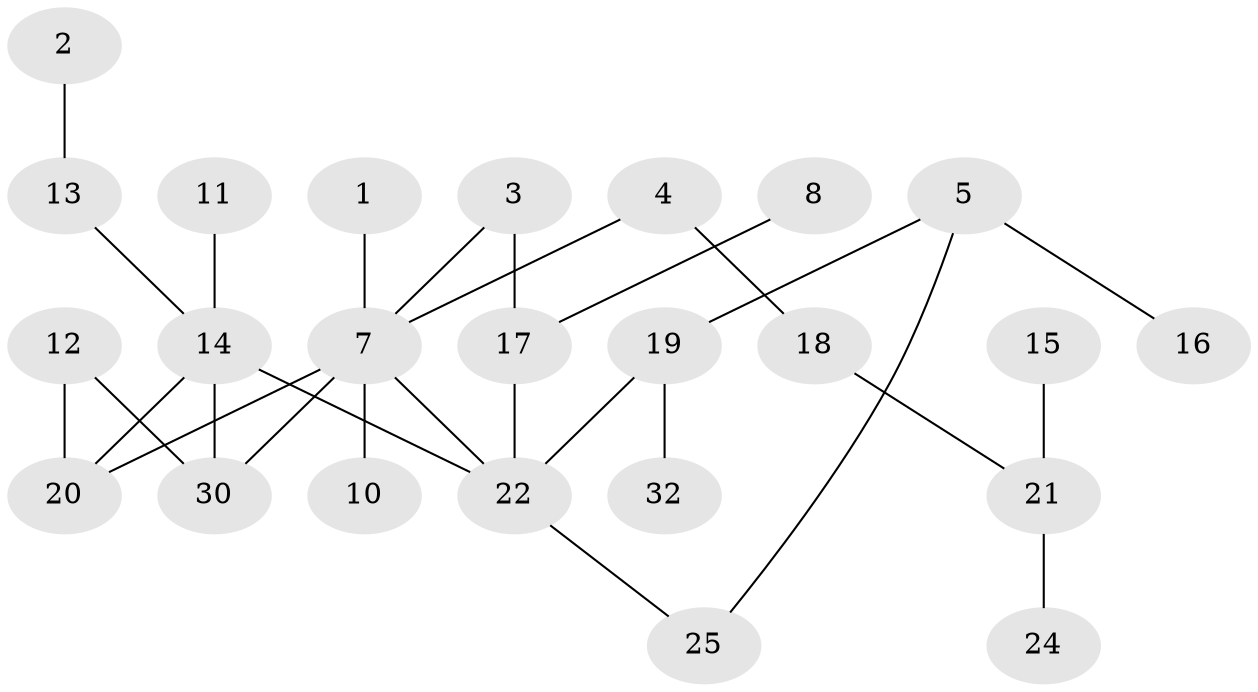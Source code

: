 // original degree distribution, {2: 0.34375, 4: 0.046875, 1: 0.359375, 3: 0.15625, 8: 0.015625, 0: 0.0625, 5: 0.015625}
// Generated by graph-tools (version 1.1) at 2025/49/03/09/25 03:49:13]
// undirected, 24 vertices, 28 edges
graph export_dot {
graph [start="1"]
  node [color=gray90,style=filled];
  1;
  2;
  3;
  4;
  5;
  7;
  8;
  10;
  11;
  12;
  13;
  14;
  15;
  16;
  17;
  18;
  19;
  20;
  21;
  22;
  24;
  25;
  30;
  32;
  1 -- 7 [weight=1.0];
  2 -- 13 [weight=1.0];
  3 -- 7 [weight=1.0];
  3 -- 17 [weight=1.0];
  4 -- 7 [weight=1.0];
  4 -- 18 [weight=1.0];
  5 -- 16 [weight=1.0];
  5 -- 19 [weight=1.0];
  5 -- 25 [weight=1.0];
  7 -- 10 [weight=1.0];
  7 -- 20 [weight=1.0];
  7 -- 22 [weight=1.0];
  7 -- 30 [weight=1.0];
  8 -- 17 [weight=1.0];
  11 -- 14 [weight=1.0];
  12 -- 20 [weight=1.0];
  12 -- 30 [weight=1.0];
  13 -- 14 [weight=1.0];
  14 -- 20 [weight=2.0];
  14 -- 22 [weight=1.0];
  14 -- 30 [weight=1.0];
  15 -- 21 [weight=1.0];
  17 -- 22 [weight=1.0];
  18 -- 21 [weight=1.0];
  19 -- 22 [weight=1.0];
  19 -- 32 [weight=1.0];
  21 -- 24 [weight=1.0];
  22 -- 25 [weight=1.0];
}

